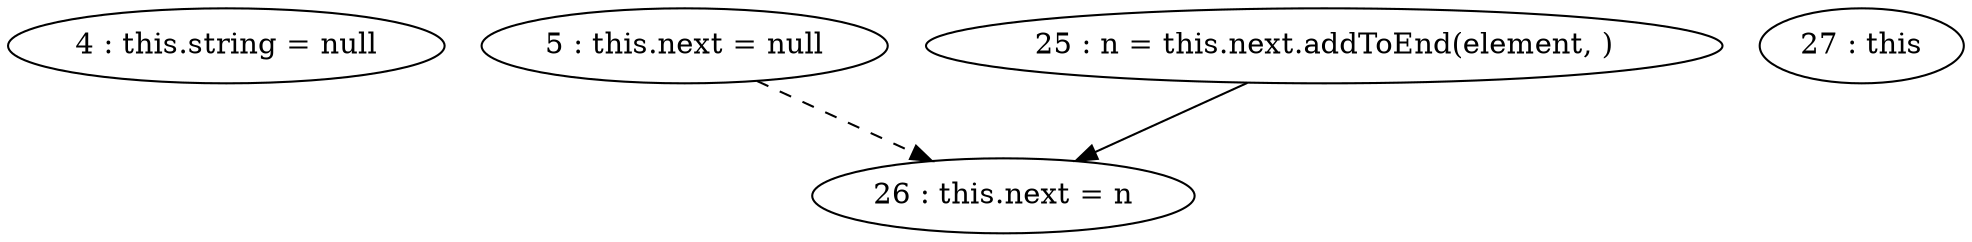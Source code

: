 digraph G {
"4 : this.string = null"
"5 : this.next = null"
"5 : this.next = null" -> "26 : this.next = n" [style=dashed]
"25 : n = this.next.addToEnd(element, )"
"25 : n = this.next.addToEnd(element, )" -> "26 : this.next = n"
"26 : this.next = n"
"27 : this"
}